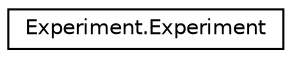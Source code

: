 digraph "Graphical Class Hierarchy"
{
  edge [fontname="Helvetica",fontsize="10",labelfontname="Helvetica",labelfontsize="10"];
  node [fontname="Helvetica",fontsize="10",shape=record];
  rankdir="LR";
  Node0 [label="Experiment.Experiment",height=0.2,width=0.4,color="black", fillcolor="white", style="filled",URL="$class_experiment_1_1_experiment.html"];
}
